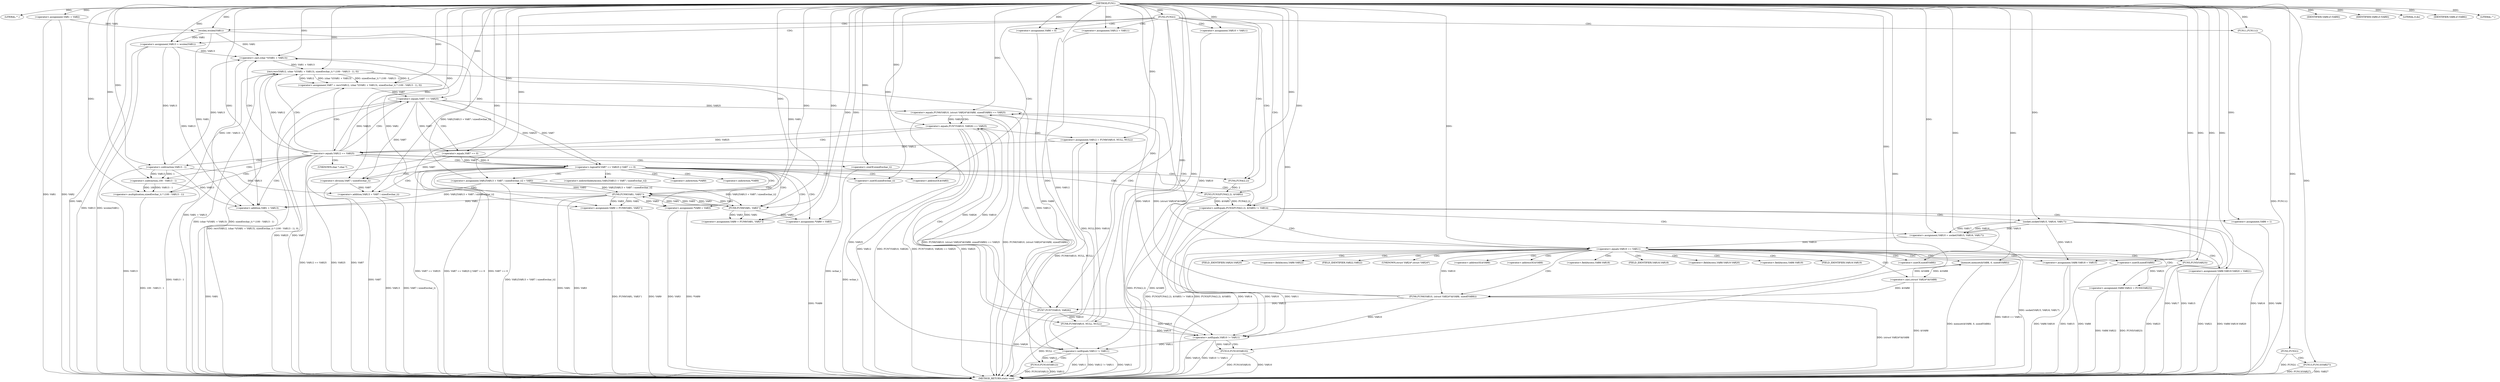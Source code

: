 digraph FUN1 {  
"1000100" [label = "(METHOD,FUN1)" ]
"1000305" [label = "(METHOD_RETURN,static void)" ]
"1000103" [label = "(LITERAL,\"\",)" ]
"1000104" [label = "(<operator>.assignment,VAR1 = VAR2)" ]
"1000108" [label = "(FUN2,FUN2())" ]
"1000113" [label = "(<operator>.assignment,VAR6 = 0)" ]
"1000120" [label = "(<operator>.assignment,VAR10 = VAR11)" ]
"1000124" [label = "(<operator>.assignment,VAR12 = VAR11)" ]
"1000128" [label = "(<operator>.assignment,VAR13 = wcslen(VAR1))" ]
"1000130" [label = "(wcslen,wcslen(VAR1))" ]
"1000135" [label = "(<operator>.notEquals,FUN3(FUN4(2,2), &VAR5) != VAR14)" ]
"1000136" [label = "(FUN3,FUN3(FUN4(2,2), &VAR5))" ]
"1000137" [label = "(FUN4,FUN4(2,2))" ]
"1000145" [label = "(<operator>.assignment,VAR6 = 1)" ]
"1000148" [label = "(<operator>.assignment,VAR10 = socket(VAR15, VAR16, VAR17))" ]
"1000150" [label = "(socket,socket(VAR15, VAR16, VAR17))" ]
"1000155" [label = "(<operator>.equals,VAR10 == VAR11)" ]
"1000160" [label = "(memset,memset(&VAR8, 0, sizeof(VAR8)))" ]
"1000164" [label = "(<operator>.sizeOf,sizeof(VAR8))" ]
"1000166" [label = "(<operator>.assignment,VAR8.VAR18 = VAR15)" ]
"1000171" [label = "(<operator>.assignment,VAR8.VAR19.VAR20 = VAR21)" ]
"1000178" [label = "(<operator>.assignment,VAR8.VAR22 = FUN5(VAR23))" ]
"1000182" [label = "(FUN5,FUN5(VAR23))" ]
"1000185" [label = "(<operator>.equals,FUN6(VAR10, (struct VAR24*)&VAR8, sizeof(VAR8)) == VAR25)" ]
"1000186" [label = "(FUN6,FUN6(VAR10, (struct VAR24*)&VAR8, sizeof(VAR8)))" ]
"1000188" [label = "(<operator>.cast,(struct VAR24*)&VAR8)" ]
"1000192" [label = "(<operator>.sizeOf,sizeof(VAR8))" ]
"1000198" [label = "(<operator>.equals,FUN7(VAR10, VAR26) == VAR25)" ]
"1000199" [label = "(FUN7,FUN7(VAR10, VAR26))" ]
"1000205" [label = "(<operator>.assignment,VAR12 = FUN8(VAR10, NULL, NULL))" ]
"1000207" [label = "(FUN8,FUN8(VAR10, NULL, NULL))" ]
"1000212" [label = "(<operator>.equals,VAR12 == VAR25)" ]
"1000217" [label = "(<operator>.assignment,VAR7 = recv(VAR12, (char *)(VAR1 + VAR13), sizeof(wchar_t) * (100 - VAR13 - 1), 0))" ]
"1000219" [label = "(recv,recv(VAR12, (char *)(VAR1 + VAR13), sizeof(wchar_t) * (100 - VAR13 - 1), 0))" ]
"1000221" [label = "(<operator>.cast,(char *)(VAR1 + VAR13))" ]
"1000223" [label = "(<operator>.addition,VAR1 + VAR13)" ]
"1000226" [label = "(<operator>.multiplication,sizeof(wchar_t) * (100 - VAR13 - 1))" ]
"1000227" [label = "(<operator>.sizeOf,sizeof(wchar_t))" ]
"1000229" [label = "(<operator>.subtraction,100 - VAR13 - 1)" ]
"1000231" [label = "(<operator>.subtraction,VAR13 - 1)" ]
"1000236" [label = "(<operator>.logicalOr,VAR7 == VAR25 || VAR7 == 0)" ]
"1000237" [label = "(<operator>.equals,VAR7 == VAR25)" ]
"1000240" [label = "(<operator>.equals,VAR7 == 0)" ]
"1000245" [label = "(<operator>.assignment,VAR1[VAR13 + VAR7 / sizeof(wchar_t)] = VAR3)" ]
"1000248" [label = "(<operator>.addition,VAR13 + VAR7 / sizeof(wchar_t))" ]
"1000250" [label = "(<operator>.division,VAR7 / sizeof(wchar_t))" ]
"1000252" [label = "(<operator>.sizeOf,sizeof(wchar_t))" ]
"1000255" [label = "(<operator>.assignment,VAR9 = FUN9(VAR1, VAR3''))" ]
"1000257" [label = "(FUN9,FUN9(VAR1, VAR3''))" ]
"1000261" [label = "(IDENTIFIER,VAR9,if (VAR9))" ]
"1000263" [label = "(<operator>.assignment,*VAR9 = VAR3)" ]
"1000267" [label = "(<operator>.assignment,VAR9 = FUN9(VAR1, VAR3''))" ]
"1000269" [label = "(FUN9,FUN9(VAR1, VAR3''))" ]
"1000273" [label = "(IDENTIFIER,VAR9,if (VAR9))" ]
"1000275" [label = "(<operator>.assignment,*VAR9 = VAR3)" ]
"1000279" [label = "(LITERAL,0,do)" ]
"1000281" [label = "(<operator>.notEquals,VAR10 != VAR11)" ]
"1000285" [label = "(FUN10,FUN10(VAR10))" ]
"1000288" [label = "(<operator>.notEquals,VAR12 != VAR11)" ]
"1000292" [label = "(FUN10,FUN10(VAR12))" ]
"1000295" [label = "(IDENTIFIER,VAR6,if (VAR6))" ]
"1000297" [label = "(FUN11,FUN11())" ]
"1000299" [label = "(FUN2,FUN2())" ]
"1000302" [label = "(LITERAL,\"\",)" ]
"1000303" [label = "(FUN13,FUN13(VAR27))" ]
"1000140" [label = "(<operator>.addressOf,&VAR5)" ]
"1000161" [label = "(<operator>.addressOf,&VAR8)" ]
"1000167" [label = "(<operator>.fieldAccess,VAR8.VAR18)" ]
"1000169" [label = "(FIELD_IDENTIFIER,VAR18,VAR18)" ]
"1000172" [label = "(<operator>.fieldAccess,VAR8.VAR19.VAR20)" ]
"1000173" [label = "(<operator>.fieldAccess,VAR8.VAR19)" ]
"1000175" [label = "(FIELD_IDENTIFIER,VAR19,VAR19)" ]
"1000176" [label = "(FIELD_IDENTIFIER,VAR20,VAR20)" ]
"1000179" [label = "(<operator>.fieldAccess,VAR8.VAR22)" ]
"1000181" [label = "(FIELD_IDENTIFIER,VAR22,VAR22)" ]
"1000189" [label = "(UNKNOWN,struct VAR24*,struct VAR24*)" ]
"1000190" [label = "(<operator>.addressOf,&VAR8)" ]
"1000222" [label = "(UNKNOWN,char *,char *)" ]
"1000246" [label = "(<operator>.indirectIndexAccess,VAR1[VAR13 + VAR7 / sizeof(wchar_t)])" ]
"1000264" [label = "(<operator>.indirection,*VAR9)" ]
"1000276" [label = "(<operator>.indirection,*VAR9)" ]
  "1000185" -> "1000305"  [ label = "DDG: FUN6(VAR10, (struct VAR24*)&VAR8, sizeof(VAR8)) == VAR25"] 
  "1000292" -> "1000305"  [ label = "DDG: VAR12"] 
  "1000275" -> "1000305"  [ label = "DDG: *VAR9"] 
  "1000178" -> "1000305"  [ label = "DDG: FUN5(VAR23)"] 
  "1000186" -> "1000305"  [ label = "DDG: (struct VAR24*)&VAR8"] 
  "1000128" -> "1000305"  [ label = "DDG: wcslen(VAR1)"] 
  "1000285" -> "1000305"  [ label = "DDG: VAR10"] 
  "1000185" -> "1000305"  [ label = "DDG: FUN6(VAR10, (struct VAR24*)&VAR8, sizeof(VAR8))"] 
  "1000171" -> "1000305"  [ label = "DDG: VAR8.VAR19.VAR20"] 
  "1000135" -> "1000305"  [ label = "DDG: VAR14"] 
  "1000219" -> "1000305"  [ label = "DDG: (char *)(VAR1 + VAR13)"] 
  "1000250" -> "1000305"  [ label = "DDG: VAR7"] 
  "1000185" -> "1000305"  [ label = "DDG: VAR25"] 
  "1000199" -> "1000305"  [ label = "DDG: VAR26"] 
  "1000292" -> "1000305"  [ label = "DDG: FUN10(VAR12)"] 
  "1000221" -> "1000305"  [ label = "DDG: VAR1 + VAR13"] 
  "1000236" -> "1000305"  [ label = "DDG: VAR7 == VAR25"] 
  "1000207" -> "1000305"  [ label = "DDG: NULL"] 
  "1000285" -> "1000305"  [ label = "DDG: FUN10(VAR10)"] 
  "1000281" -> "1000305"  [ label = "DDG: VAR10"] 
  "1000236" -> "1000305"  [ label = "DDG: VAR7 == VAR25 || VAR7 == 0"] 
  "1000150" -> "1000305"  [ label = "DDG: VAR15"] 
  "1000237" -> "1000305"  [ label = "DDG: VAR25"] 
  "1000252" -> "1000305"  [ label = "DDG: wchar_t"] 
  "1000288" -> "1000305"  [ label = "DDG: VAR11"] 
  "1000188" -> "1000305"  [ label = "DDG: &VAR8"] 
  "1000303" -> "1000305"  [ label = "DDG: VAR27"] 
  "1000178" -> "1000305"  [ label = "DDG: VAR8.VAR22"] 
  "1000303" -> "1000305"  [ label = "DDG: FUN13(VAR27)"] 
  "1000104" -> "1000305"  [ label = "DDG: VAR1"] 
  "1000219" -> "1000305"  [ label = "DDG: sizeof(wchar_t) * (100 - VAR13 - 1)"] 
  "1000299" -> "1000305"  [ label = "DDG: FUN2()"] 
  "1000217" -> "1000305"  [ label = "DDG: recv(VAR12, (char *)(VAR1 + VAR13), sizeof(wchar_t) * (100 - VAR13 - 1), 0)"] 
  "1000236" -> "1000305"  [ label = "DDG: VAR7 == 0"] 
  "1000160" -> "1000305"  [ label = "DDG: memset(&VAR8, 0, sizeof(VAR8))"] 
  "1000227" -> "1000305"  [ label = "DDG: wchar_t"] 
  "1000212" -> "1000305"  [ label = "DDG: VAR25"] 
  "1000237" -> "1000305"  [ label = "DDG: VAR7"] 
  "1000113" -> "1000305"  [ label = "DDG: VAR6"] 
  "1000136" -> "1000305"  [ label = "DDG: &VAR5"] 
  "1000150" -> "1000305"  [ label = "DDG: VAR16"] 
  "1000267" -> "1000305"  [ label = "DDG: FUN9(VAR1, VAR3'')"] 
  "1000267" -> "1000305"  [ label = "DDG: VAR9"] 
  "1000226" -> "1000305"  [ label = "DDG: 100 - VAR13 - 1"] 
  "1000128" -> "1000305"  [ label = "DDG: VAR13"] 
  "1000155" -> "1000305"  [ label = "DDG: VAR10 == VAR11"] 
  "1000166" -> "1000305"  [ label = "DDG: VAR8.VAR18"] 
  "1000288" -> "1000305"  [ label = "DDG: VAR12"] 
  "1000263" -> "1000305"  [ label = "DDG: *VAR9"] 
  "1000205" -> "1000305"  [ label = "DDG: FUN8(VAR10, NULL, NULL)"] 
  "1000150" -> "1000305"  [ label = "DDG: VAR17"] 
  "1000229" -> "1000305"  [ label = "DDG: VAR13 - 1"] 
  "1000275" -> "1000305"  [ label = "DDG: VAR3"] 
  "1000212" -> "1000305"  [ label = "DDG: VAR12 == VAR25"] 
  "1000297" -> "1000305"  [ label = "DDG: FUN11()"] 
  "1000198" -> "1000305"  [ label = "DDG: FUN7(VAR10, VAR26)"] 
  "1000231" -> "1000305"  [ label = "DDG: VAR13"] 
  "1000135" -> "1000305"  [ label = "DDG: FUN3(FUN4(2,2), &VAR5) != VAR14"] 
  "1000192" -> "1000305"  [ label = "DDG: VAR8"] 
  "1000281" -> "1000305"  [ label = "DDG: VAR10 != VAR11"] 
  "1000135" -> "1000305"  [ label = "DDG: FUN3(FUN4(2,2), &VAR5)"] 
  "1000288" -> "1000305"  [ label = "DDG: VAR12 != VAR11"] 
  "1000171" -> "1000305"  [ label = "DDG: VAR21"] 
  "1000166" -> "1000305"  [ label = "DDG: VAR15"] 
  "1000269" -> "1000305"  [ label = "DDG: VAR1"] 
  "1000148" -> "1000305"  [ label = "DDG: socket(VAR15, VAR16, VAR17)"] 
  "1000248" -> "1000305"  [ label = "DDG: VAR7 / sizeof(wchar_t)"] 
  "1000245" -> "1000305"  [ label = "DDG: VAR1[VAR13 + VAR7 / sizeof(wchar_t)]"] 
  "1000145" -> "1000305"  [ label = "DDG: VAR6"] 
  "1000240" -> "1000305"  [ label = "DDG: VAR7"] 
  "1000269" -> "1000305"  [ label = "DDG: VAR3"] 
  "1000182" -> "1000305"  [ label = "DDG: VAR23"] 
  "1000136" -> "1000305"  [ label = "DDG: FUN4(2,2)"] 
  "1000104" -> "1000305"  [ label = "DDG: VAR2"] 
  "1000248" -> "1000305"  [ label = "DDG: VAR13"] 
  "1000223" -> "1000305"  [ label = "DDG: VAR1"] 
  "1000198" -> "1000305"  [ label = "DDG: FUN7(VAR10, VAR26) == VAR25"] 
  "1000130" -> "1000305"  [ label = "DDG: VAR1"] 
  "1000198" -> "1000305"  [ label = "DDG: VAR25"] 
  "1000100" -> "1000103"  [ label = "DDG: "] 
  "1000100" -> "1000104"  [ label = "DDG: "] 
  "1000100" -> "1000108"  [ label = "DDG: "] 
  "1000100" -> "1000113"  [ label = "DDG: "] 
  "1000100" -> "1000120"  [ label = "DDG: "] 
  "1000100" -> "1000124"  [ label = "DDG: "] 
  "1000130" -> "1000128"  [ label = "DDG: VAR1"] 
  "1000100" -> "1000128"  [ label = "DDG: "] 
  "1000104" -> "1000130"  [ label = "DDG: VAR1"] 
  "1000100" -> "1000130"  [ label = "DDG: "] 
  "1000136" -> "1000135"  [ label = "DDG: FUN4(2,2)"] 
  "1000136" -> "1000135"  [ label = "DDG: &VAR5"] 
  "1000137" -> "1000136"  [ label = "DDG: 2"] 
  "1000100" -> "1000137"  [ label = "DDG: "] 
  "1000100" -> "1000135"  [ label = "DDG: "] 
  "1000100" -> "1000145"  [ label = "DDG: "] 
  "1000150" -> "1000148"  [ label = "DDG: VAR15"] 
  "1000150" -> "1000148"  [ label = "DDG: VAR16"] 
  "1000150" -> "1000148"  [ label = "DDG: VAR17"] 
  "1000100" -> "1000148"  [ label = "DDG: "] 
  "1000100" -> "1000150"  [ label = "DDG: "] 
  "1000148" -> "1000155"  [ label = "DDG: VAR10"] 
  "1000100" -> "1000155"  [ label = "DDG: "] 
  "1000188" -> "1000160"  [ label = "DDG: &VAR8"] 
  "1000100" -> "1000160"  [ label = "DDG: "] 
  "1000100" -> "1000164"  [ label = "DDG: "] 
  "1000150" -> "1000166"  [ label = "DDG: VAR15"] 
  "1000100" -> "1000166"  [ label = "DDG: "] 
  "1000100" -> "1000171"  [ label = "DDG: "] 
  "1000182" -> "1000178"  [ label = "DDG: VAR23"] 
  "1000100" -> "1000182"  [ label = "DDG: "] 
  "1000186" -> "1000185"  [ label = "DDG: VAR10"] 
  "1000186" -> "1000185"  [ label = "DDG: (struct VAR24*)&VAR8"] 
  "1000155" -> "1000186"  [ label = "DDG: VAR10"] 
  "1000100" -> "1000186"  [ label = "DDG: "] 
  "1000188" -> "1000186"  [ label = "DDG: &VAR8"] 
  "1000160" -> "1000188"  [ label = "DDG: &VAR8"] 
  "1000100" -> "1000192"  [ label = "DDG: "] 
  "1000237" -> "1000185"  [ label = "DDG: VAR25"] 
  "1000100" -> "1000185"  [ label = "DDG: "] 
  "1000199" -> "1000198"  [ label = "DDG: VAR10"] 
  "1000199" -> "1000198"  [ label = "DDG: VAR26"] 
  "1000186" -> "1000199"  [ label = "DDG: VAR10"] 
  "1000100" -> "1000199"  [ label = "DDG: "] 
  "1000185" -> "1000198"  [ label = "DDG: VAR25"] 
  "1000100" -> "1000198"  [ label = "DDG: "] 
  "1000207" -> "1000205"  [ label = "DDG: VAR10"] 
  "1000207" -> "1000205"  [ label = "DDG: NULL"] 
  "1000100" -> "1000205"  [ label = "DDG: "] 
  "1000199" -> "1000207"  [ label = "DDG: VAR10"] 
  "1000100" -> "1000207"  [ label = "DDG: "] 
  "1000205" -> "1000212"  [ label = "DDG: VAR12"] 
  "1000100" -> "1000212"  [ label = "DDG: "] 
  "1000198" -> "1000212"  [ label = "DDG: VAR25"] 
  "1000219" -> "1000217"  [ label = "DDG: VAR12"] 
  "1000219" -> "1000217"  [ label = "DDG: (char *)(VAR1 + VAR13)"] 
  "1000219" -> "1000217"  [ label = "DDG: sizeof(wchar_t) * (100 - VAR13 - 1)"] 
  "1000219" -> "1000217"  [ label = "DDG: 0"] 
  "1000100" -> "1000217"  [ label = "DDG: "] 
  "1000212" -> "1000219"  [ label = "DDG: VAR12"] 
  "1000100" -> "1000219"  [ label = "DDG: "] 
  "1000221" -> "1000219"  [ label = "DDG: VAR1 + VAR13"] 
  "1000269" -> "1000221"  [ label = "DDG: VAR1"] 
  "1000245" -> "1000221"  [ label = "DDG: VAR1[VAR13 + VAR7 / sizeof(wchar_t)]"] 
  "1000130" -> "1000221"  [ label = "DDG: VAR1"] 
  "1000100" -> "1000221"  [ label = "DDG: "] 
  "1000128" -> "1000221"  [ label = "DDG: VAR13"] 
  "1000231" -> "1000221"  [ label = "DDG: VAR13"] 
  "1000269" -> "1000223"  [ label = "DDG: VAR1"] 
  "1000245" -> "1000223"  [ label = "DDG: VAR1[VAR13 + VAR7 / sizeof(wchar_t)]"] 
  "1000130" -> "1000223"  [ label = "DDG: VAR1"] 
  "1000100" -> "1000223"  [ label = "DDG: "] 
  "1000128" -> "1000223"  [ label = "DDG: VAR13"] 
  "1000231" -> "1000223"  [ label = "DDG: VAR13"] 
  "1000226" -> "1000219"  [ label = "DDG: 100 - VAR13 - 1"] 
  "1000100" -> "1000226"  [ label = "DDG: "] 
  "1000100" -> "1000227"  [ label = "DDG: "] 
  "1000229" -> "1000226"  [ label = "DDG: 100"] 
  "1000229" -> "1000226"  [ label = "DDG: VAR13 - 1"] 
  "1000100" -> "1000229"  [ label = "DDG: "] 
  "1000231" -> "1000229"  [ label = "DDG: VAR13"] 
  "1000231" -> "1000229"  [ label = "DDG: 1"] 
  "1000100" -> "1000231"  [ label = "DDG: "] 
  "1000128" -> "1000231"  [ label = "DDG: VAR13"] 
  "1000237" -> "1000236"  [ label = "DDG: VAR7"] 
  "1000237" -> "1000236"  [ label = "DDG: VAR25"] 
  "1000217" -> "1000237"  [ label = "DDG: VAR7"] 
  "1000100" -> "1000237"  [ label = "DDG: "] 
  "1000212" -> "1000237"  [ label = "DDG: VAR25"] 
  "1000240" -> "1000236"  [ label = "DDG: VAR7"] 
  "1000240" -> "1000236"  [ label = "DDG: 0"] 
  "1000237" -> "1000240"  [ label = "DDG: VAR7"] 
  "1000100" -> "1000240"  [ label = "DDG: "] 
  "1000269" -> "1000245"  [ label = "DDG: VAR3"] 
  "1000100" -> "1000245"  [ label = "DDG: "] 
  "1000231" -> "1000248"  [ label = "DDG: VAR13"] 
  "1000100" -> "1000248"  [ label = "DDG: "] 
  "1000250" -> "1000248"  [ label = "DDG: VAR7"] 
  "1000237" -> "1000250"  [ label = "DDG: VAR7"] 
  "1000240" -> "1000250"  [ label = "DDG: VAR7"] 
  "1000100" -> "1000250"  [ label = "DDG: "] 
  "1000100" -> "1000252"  [ label = "DDG: "] 
  "1000257" -> "1000255"  [ label = "DDG: VAR1"] 
  "1000257" -> "1000255"  [ label = "DDG: VAR3"] 
  "1000100" -> "1000255"  [ label = "DDG: "] 
  "1000245" -> "1000257"  [ label = "DDG: VAR1[VAR13 + VAR7 / sizeof(wchar_t)]"] 
  "1000100" -> "1000257"  [ label = "DDG: "] 
  "1000269" -> "1000257"  [ label = "DDG: VAR1"] 
  "1000130" -> "1000257"  [ label = "DDG: VAR1"] 
  "1000269" -> "1000257"  [ label = "DDG: VAR3"] 
  "1000100" -> "1000261"  [ label = "DDG: "] 
  "1000257" -> "1000263"  [ label = "DDG: VAR3"] 
  "1000100" -> "1000263"  [ label = "DDG: "] 
  "1000269" -> "1000267"  [ label = "DDG: VAR1"] 
  "1000269" -> "1000267"  [ label = "DDG: VAR3"] 
  "1000100" -> "1000267"  [ label = "DDG: "] 
  "1000257" -> "1000269"  [ label = "DDG: VAR1"] 
  "1000245" -> "1000269"  [ label = "DDG: VAR1[VAR13 + VAR7 / sizeof(wchar_t)]"] 
  "1000100" -> "1000269"  [ label = "DDG: "] 
  "1000257" -> "1000269"  [ label = "DDG: VAR3"] 
  "1000100" -> "1000273"  [ label = "DDG: "] 
  "1000269" -> "1000275"  [ label = "DDG: VAR3"] 
  "1000100" -> "1000275"  [ label = "DDG: "] 
  "1000100" -> "1000279"  [ label = "DDG: "] 
  "1000186" -> "1000281"  [ label = "DDG: VAR10"] 
  "1000199" -> "1000281"  [ label = "DDG: VAR10"] 
  "1000120" -> "1000281"  [ label = "DDG: VAR10"] 
  "1000207" -> "1000281"  [ label = "DDG: VAR10"] 
  "1000155" -> "1000281"  [ label = "DDG: VAR10"] 
  "1000100" -> "1000281"  [ label = "DDG: "] 
  "1000155" -> "1000281"  [ label = "DDG: VAR11"] 
  "1000281" -> "1000285"  [ label = "DDG: VAR10"] 
  "1000100" -> "1000285"  [ label = "DDG: "] 
  "1000124" -> "1000288"  [ label = "DDG: VAR12"] 
  "1000212" -> "1000288"  [ label = "DDG: VAR12"] 
  "1000219" -> "1000288"  [ label = "DDG: VAR12"] 
  "1000100" -> "1000288"  [ label = "DDG: "] 
  "1000281" -> "1000288"  [ label = "DDG: VAR11"] 
  "1000288" -> "1000292"  [ label = "DDG: VAR12"] 
  "1000100" -> "1000292"  [ label = "DDG: "] 
  "1000100" -> "1000295"  [ label = "DDG: "] 
  "1000100" -> "1000297"  [ label = "DDG: "] 
  "1000100" -> "1000299"  [ label = "DDG: "] 
  "1000100" -> "1000302"  [ label = "DDG: "] 
  "1000100" -> "1000303"  [ label = "DDG: "] 
  "1000108" -> "1000128"  [ label = "CDG: "] 
  "1000108" -> "1000281"  [ label = "CDG: "] 
  "1000108" -> "1000120"  [ label = "CDG: "] 
  "1000108" -> "1000130"  [ label = "CDG: "] 
  "1000108" -> "1000288"  [ label = "CDG: "] 
  "1000108" -> "1000135"  [ label = "CDG: "] 
  "1000108" -> "1000136"  [ label = "CDG: "] 
  "1000108" -> "1000113"  [ label = "CDG: "] 
  "1000108" -> "1000137"  [ label = "CDG: "] 
  "1000108" -> "1000124"  [ label = "CDG: "] 
  "1000108" -> "1000140"  [ label = "CDG: "] 
  "1000108" -> "1000297"  [ label = "CDG: "] 
  "1000135" -> "1000150"  [ label = "CDG: "] 
  "1000135" -> "1000148"  [ label = "CDG: "] 
  "1000135" -> "1000145"  [ label = "CDG: "] 
  "1000135" -> "1000155"  [ label = "CDG: "] 
  "1000155" -> "1000164"  [ label = "CDG: "] 
  "1000155" -> "1000161"  [ label = "CDG: "] 
  "1000155" -> "1000182"  [ label = "CDG: "] 
  "1000155" -> "1000166"  [ label = "CDG: "] 
  "1000155" -> "1000188"  [ label = "CDG: "] 
  "1000155" -> "1000190"  [ label = "CDG: "] 
  "1000155" -> "1000167"  [ label = "CDG: "] 
  "1000155" -> "1000175"  [ label = "CDG: "] 
  "1000155" -> "1000160"  [ label = "CDG: "] 
  "1000155" -> "1000179"  [ label = "CDG: "] 
  "1000155" -> "1000192"  [ label = "CDG: "] 
  "1000155" -> "1000176"  [ label = "CDG: "] 
  "1000155" -> "1000185"  [ label = "CDG: "] 
  "1000155" -> "1000186"  [ label = "CDG: "] 
  "1000155" -> "1000172"  [ label = "CDG: "] 
  "1000155" -> "1000189"  [ label = "CDG: "] 
  "1000155" -> "1000169"  [ label = "CDG: "] 
  "1000155" -> "1000178"  [ label = "CDG: "] 
  "1000155" -> "1000173"  [ label = "CDG: "] 
  "1000155" -> "1000171"  [ label = "CDG: "] 
  "1000155" -> "1000181"  [ label = "CDG: "] 
  "1000185" -> "1000199"  [ label = "CDG: "] 
  "1000185" -> "1000198"  [ label = "CDG: "] 
  "1000198" -> "1000212"  [ label = "CDG: "] 
  "1000198" -> "1000207"  [ label = "CDG: "] 
  "1000198" -> "1000205"  [ label = "CDG: "] 
  "1000212" -> "1000221"  [ label = "CDG: "] 
  "1000212" -> "1000227"  [ label = "CDG: "] 
  "1000212" -> "1000219"  [ label = "CDG: "] 
  "1000212" -> "1000236"  [ label = "CDG: "] 
  "1000212" -> "1000222"  [ label = "CDG: "] 
  "1000212" -> "1000217"  [ label = "CDG: "] 
  "1000212" -> "1000226"  [ label = "CDG: "] 
  "1000212" -> "1000229"  [ label = "CDG: "] 
  "1000212" -> "1000237"  [ label = "CDG: "] 
  "1000212" -> "1000231"  [ label = "CDG: "] 
  "1000212" -> "1000223"  [ label = "CDG: "] 
  "1000236" -> "1000255"  [ label = "CDG: "] 
  "1000236" -> "1000269"  [ label = "CDG: "] 
  "1000236" -> "1000250"  [ label = "CDG: "] 
  "1000236" -> "1000248"  [ label = "CDG: "] 
  "1000236" -> "1000245"  [ label = "CDG: "] 
  "1000236" -> "1000246"  [ label = "CDG: "] 
  "1000236" -> "1000252"  [ label = "CDG: "] 
  "1000236" -> "1000267"  [ label = "CDG: "] 
  "1000236" -> "1000257"  [ label = "CDG: "] 
  "1000236" -> "1000263"  [ label = "CDG: "] 
  "1000236" -> "1000264"  [ label = "CDG: "] 
  "1000236" -> "1000276"  [ label = "CDG: "] 
  "1000236" -> "1000275"  [ label = "CDG: "] 
  "1000236" -> "1000135"  [ label = "CDG: "] 
  "1000236" -> "1000136"  [ label = "CDG: "] 
  "1000236" -> "1000137"  [ label = "CDG: "] 
  "1000236" -> "1000140"  [ label = "CDG: "] 
  "1000237" -> "1000240"  [ label = "CDG: "] 
  "1000281" -> "1000285"  [ label = "CDG: "] 
  "1000288" -> "1000292"  [ label = "CDG: "] 
  "1000299" -> "1000303"  [ label = "CDG: "] 
}
